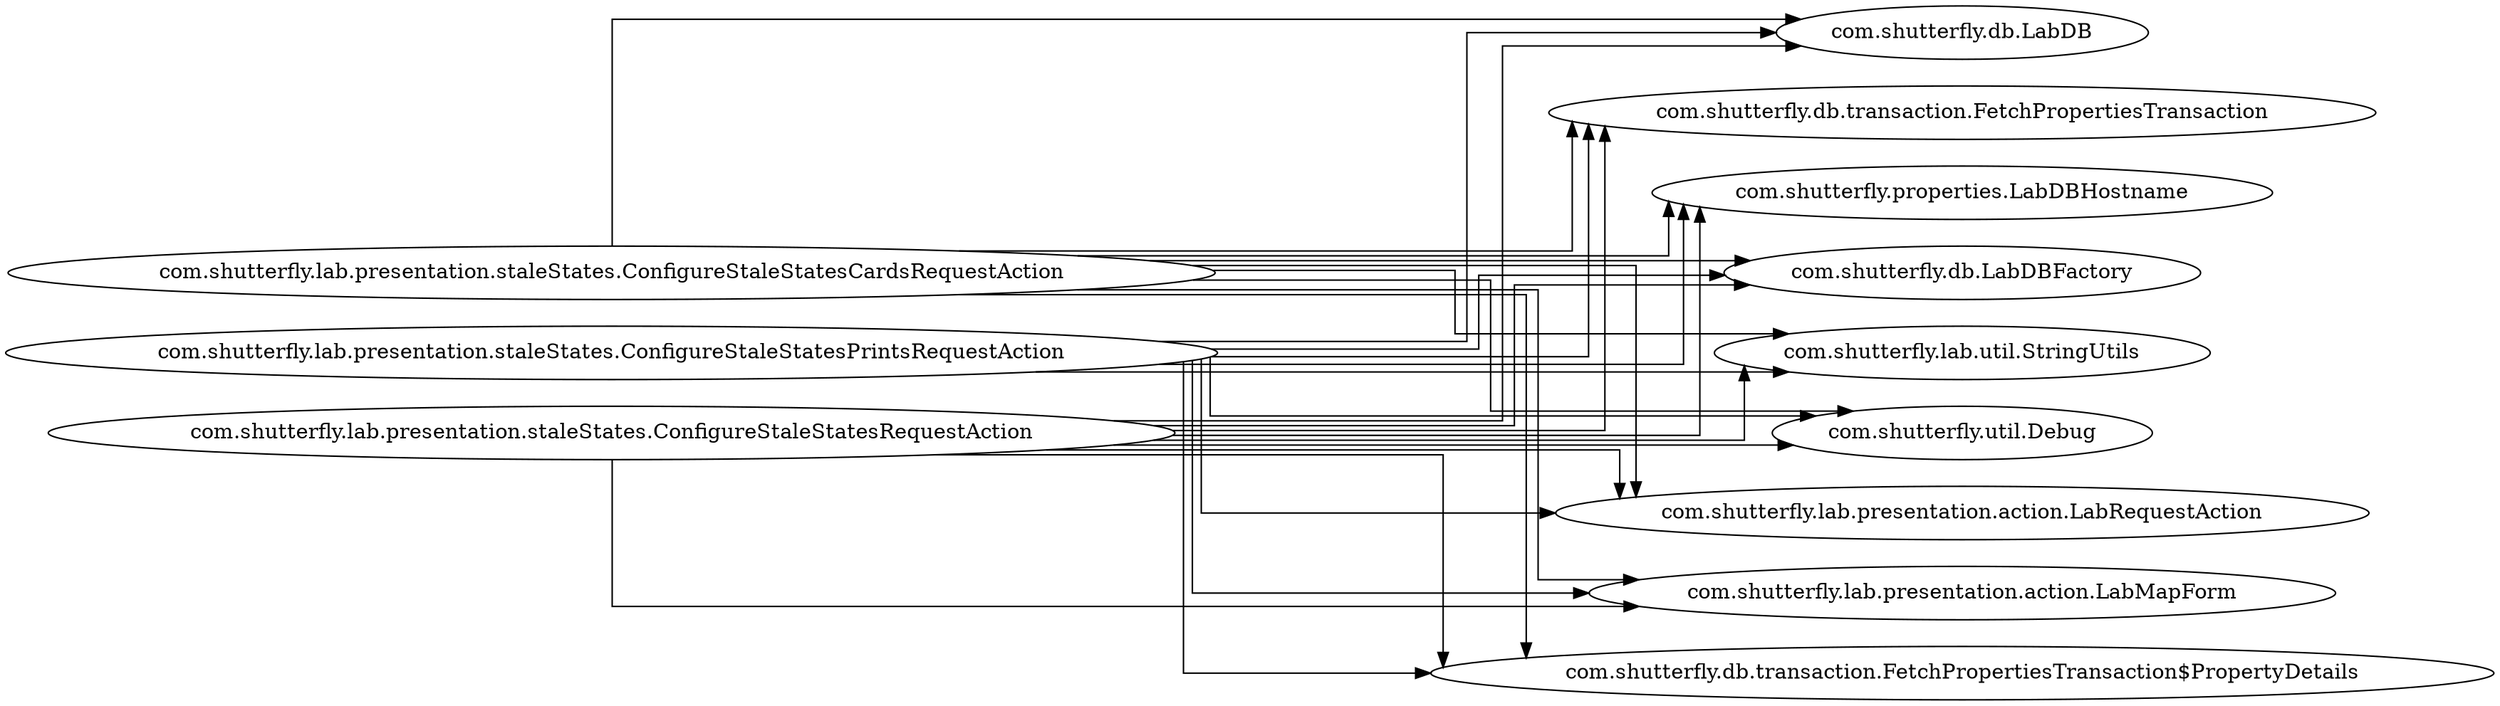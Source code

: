 digraph dependencyGraph {
 concentrate=true;
 rankdir="LR"; 
ranksep="2.0";
"com.shutterfly.lab.presentation.staleStates.ConfigureStaleStatesCardsRequestAction"; 
"com.shutterfly.lab.presentation.staleStates.ConfigureStaleStatesCardsRequestAction"->"com.shutterfly.lab.presentation.action.LabRequestAction";
"com.shutterfly.lab.presentation.staleStates.ConfigureStaleStatesCardsRequestAction"->"com.shutterfly.lab.presentation.action.LabMapForm";
"com.shutterfly.lab.presentation.staleStates.ConfigureStaleStatesCardsRequestAction"->"com.shutterfly.db.transaction.FetchPropertiesTransaction$PropertyDetails";
"com.shutterfly.lab.presentation.staleStates.ConfigureStaleStatesCardsRequestAction"->"com.shutterfly.db.LabDB";
"com.shutterfly.lab.presentation.staleStates.ConfigureStaleStatesCardsRequestAction"->"com.shutterfly.db.transaction.FetchPropertiesTransaction";
"com.shutterfly.lab.presentation.staleStates.ConfigureStaleStatesCardsRequestAction"->"com.shutterfly.properties.LabDBHostname";
"com.shutterfly.lab.presentation.staleStates.ConfigureStaleStatesCardsRequestAction"->"com.shutterfly.db.LabDBFactory";
"com.shutterfly.lab.presentation.staleStates.ConfigureStaleStatesCardsRequestAction"->"com.shutterfly.lab.util.StringUtils";
"com.shutterfly.lab.presentation.staleStates.ConfigureStaleStatesCardsRequestAction"->"com.shutterfly.util.Debug";
"com.shutterfly.lab.presentation.staleStates.ConfigureStaleStatesPrintsRequestAction"; 
"com.shutterfly.lab.presentation.staleStates.ConfigureStaleStatesPrintsRequestAction"->"com.shutterfly.lab.presentation.action.LabRequestAction";
"com.shutterfly.lab.presentation.staleStates.ConfigureStaleStatesPrintsRequestAction"->"com.shutterfly.lab.presentation.action.LabMapForm";
"com.shutterfly.lab.presentation.staleStates.ConfigureStaleStatesPrintsRequestAction"->"com.shutterfly.db.LabDB";
"com.shutterfly.lab.presentation.staleStates.ConfigureStaleStatesPrintsRequestAction"->"com.shutterfly.db.transaction.FetchPropertiesTransaction";
"com.shutterfly.lab.presentation.staleStates.ConfigureStaleStatesPrintsRequestAction"->"com.shutterfly.db.transaction.FetchPropertiesTransaction$PropertyDetails";
"com.shutterfly.lab.presentation.staleStates.ConfigureStaleStatesPrintsRequestAction"->"com.shutterfly.properties.LabDBHostname";
"com.shutterfly.lab.presentation.staleStates.ConfigureStaleStatesPrintsRequestAction"->"com.shutterfly.db.LabDBFactory";
"com.shutterfly.lab.presentation.staleStates.ConfigureStaleStatesPrintsRequestAction"->"com.shutterfly.lab.util.StringUtils";
"com.shutterfly.lab.presentation.staleStates.ConfigureStaleStatesPrintsRequestAction"->"com.shutterfly.util.Debug";
"com.shutterfly.lab.presentation.staleStates.ConfigureStaleStatesRequestAction"; 
"com.shutterfly.lab.presentation.staleStates.ConfigureStaleStatesRequestAction"->"com.shutterfly.lab.presentation.action.LabRequestAction";
"com.shutterfly.lab.presentation.staleStates.ConfigureStaleStatesRequestAction"->"com.shutterfly.lab.presentation.action.LabMapForm";
"com.shutterfly.lab.presentation.staleStates.ConfigureStaleStatesRequestAction"->"com.shutterfly.db.transaction.FetchPropertiesTransaction$PropertyDetails";
"com.shutterfly.lab.presentation.staleStates.ConfigureStaleStatesRequestAction"->"com.shutterfly.db.LabDB";
"com.shutterfly.lab.presentation.staleStates.ConfigureStaleStatesRequestAction"->"com.shutterfly.properties.LabDBHostname";
"com.shutterfly.lab.presentation.staleStates.ConfigureStaleStatesRequestAction"->"com.shutterfly.db.LabDBFactory";
"com.shutterfly.lab.presentation.staleStates.ConfigureStaleStatesRequestAction"->"com.shutterfly.lab.util.StringUtils";
"com.shutterfly.lab.presentation.staleStates.ConfigureStaleStatesRequestAction"->"com.shutterfly.util.Debug";
"com.shutterfly.lab.presentation.staleStates.ConfigureStaleStatesRequestAction"->"com.shutterfly.db.transaction.FetchPropertiesTransaction";
splines="ortho";
}